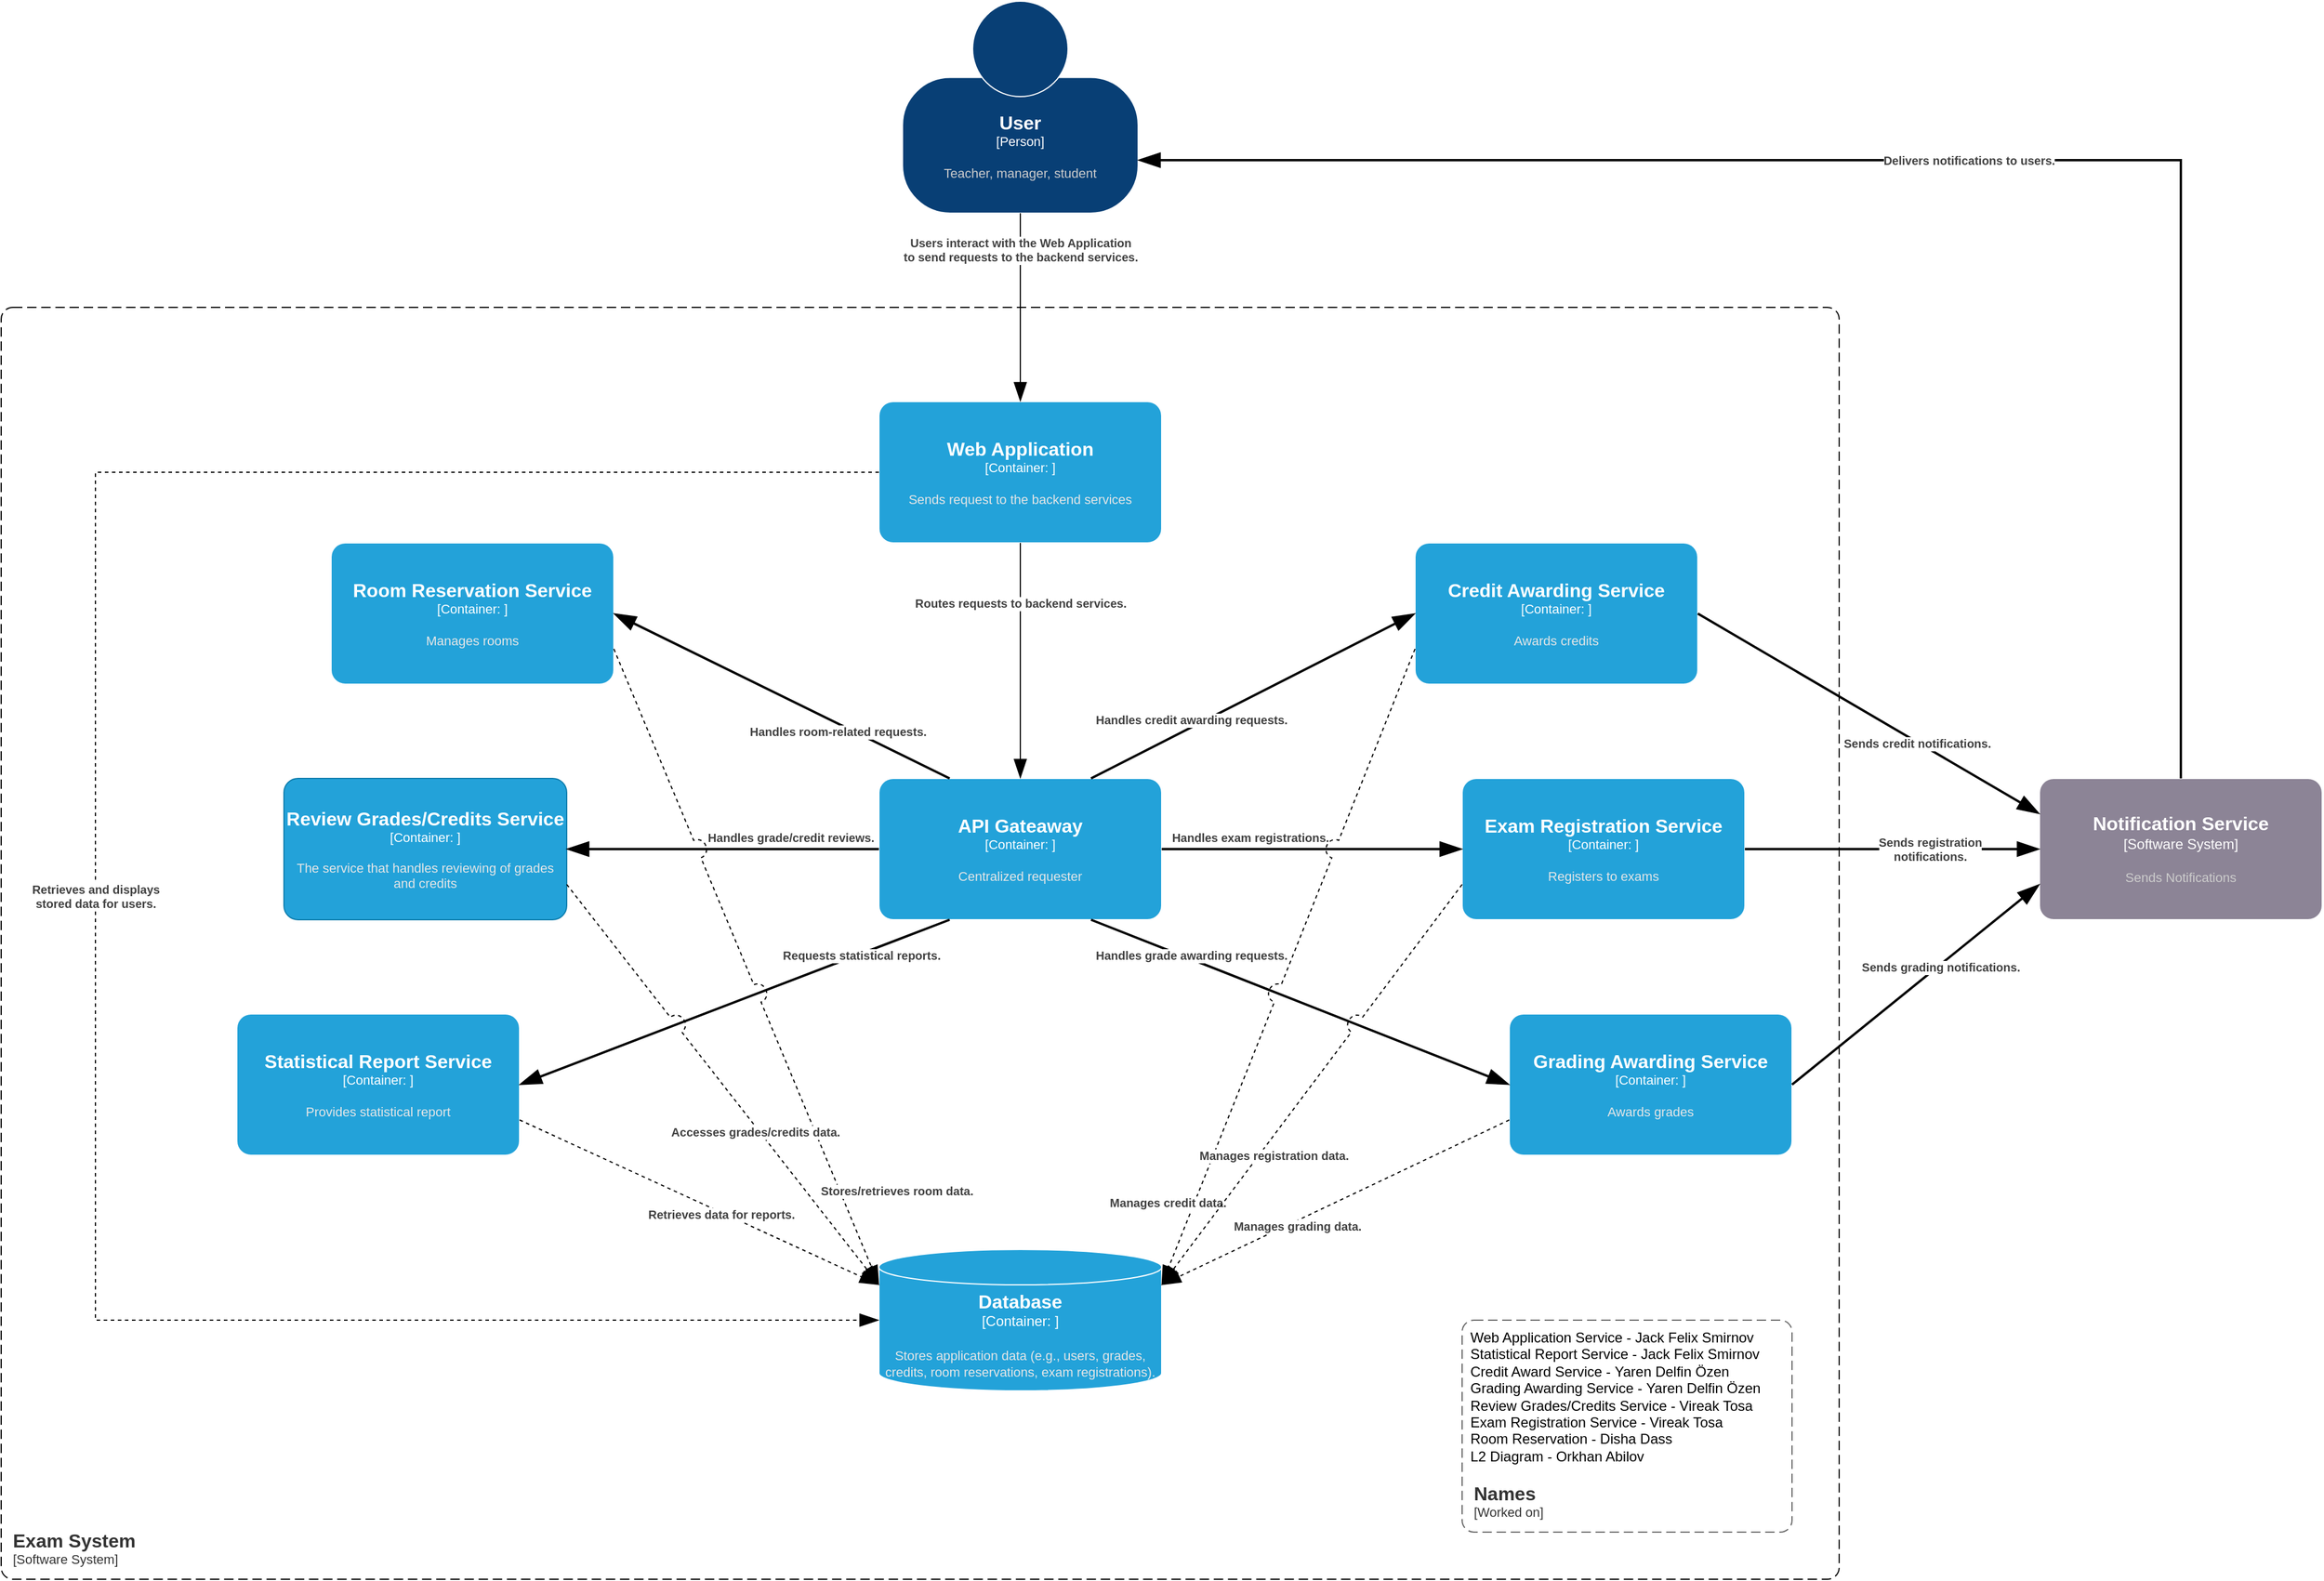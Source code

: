 <mxfile version="25.0.3" pages="2">
  <diagram name="Страница — 1" id="hKcL14qkxxLgKVa45grH">
    <mxGraphModel dx="2090" dy="1403" grid="0" gridSize="10" guides="1" tooltips="1" connect="1" arrows="1" fold="1" page="0" pageScale="1" pageWidth="827" pageHeight="1169" background="#FFFFFF" math="0" shadow="0">
      <root>
        <mxCell id="0" />
        <mxCell id="1" parent="0" />
        <object placeholders="1" c4Name="API Gateaway" c4Type="Container" c4Technology="" c4Description="Centralized requester" label="&lt;font style=&quot;font-size: 16px&quot;&gt;&lt;b&gt;%c4Name%&lt;/b&gt;&lt;/font&gt;&lt;div&gt;[%c4Type%: %c4Technology%]&lt;/div&gt;&lt;br&gt;&lt;div&gt;&lt;font style=&quot;font-size: 11px&quot;&gt;&lt;font color=&quot;#E6E6E6&quot;&gt;%c4Description%&lt;/font&gt;&lt;/div&gt;" id="LIgvJReRiCnFh9s4z8mB-7">
          <mxCell style="rounded=1;whiteSpace=wrap;html=1;fontSize=11;labelBackgroundColor=none;fillColor=#23A2D9;fontColor=#ffffff;align=center;arcSize=10;strokeColor=#FFFFFF;metaEdit=1;resizable=0;points=[[0.25,0,0],[0.5,0,0],[0.75,0,0],[1,0.25,0],[1,0.5,0],[1,0.75,0],[0.75,1,0],[0.5,1,0],[0.25,1,0],[0,0.75,0],[0,0.5,0],[0,0.25,0]];" parent="1" vertex="1">
            <mxGeometry x="105" y="120" width="240" height="120" as="geometry" />
          </mxCell>
        </object>
        <object placeholders="1" c4Name="Exam Registration Service" c4Type="Container" c4Technology="" c4Description="Registers to exams" label="&lt;font style=&quot;font-size: 16px&quot;&gt;&lt;b&gt;%c4Name%&lt;/b&gt;&lt;/font&gt;&lt;div&gt;[%c4Type%: %c4Technology%]&lt;/div&gt;&lt;br&gt;&lt;div&gt;&lt;font style=&quot;font-size: 11px&quot;&gt;&lt;font color=&quot;#E6E6E6&quot;&gt;%c4Description%&lt;/font&gt;&lt;/div&gt;" id="LIgvJReRiCnFh9s4z8mB-8">
          <mxCell style="rounded=1;whiteSpace=wrap;html=1;fontSize=11;labelBackgroundColor=none;fillColor=#23A2D9;fontColor=#ffffff;align=center;arcSize=10;strokeColor=#FFFFFF;metaEdit=1;resizable=0;points=[[0.25,0,0],[0.5,0,0],[0.75,0,0],[1,0.25,0],[1,0.5,0],[1,0.75,0],[0.75,1,0],[0.5,1,0],[0.25,1,0],[0,0.75,0],[0,0.5,0],[0,0.25,0]];" parent="1" vertex="1">
            <mxGeometry x="600" y="120" width="240" height="120" as="geometry" />
          </mxCell>
        </object>
        <object placeholders="1" c4Name="Statistical Report Service" c4Type="Container" c4Technology="" c4Description="Provides statistical report" label="&lt;font style=&quot;font-size: 16px&quot;&gt;&lt;b&gt;%c4Name%&lt;/b&gt;&lt;/font&gt;&lt;div&gt;[%c4Type%: %c4Technology%]&lt;/div&gt;&lt;br&gt;&lt;div&gt;&lt;font style=&quot;font-size: 11px&quot;&gt;&lt;font color=&quot;#E6E6E6&quot;&gt;%c4Description%&lt;/font&gt;&lt;/div&gt;" id="LIgvJReRiCnFh9s4z8mB-9">
          <mxCell style="rounded=1;whiteSpace=wrap;html=1;fontSize=11;labelBackgroundColor=none;fillColor=#23A2D9;fontColor=#ffffff;align=center;arcSize=10;strokeColor=#FFFFFF;metaEdit=1;resizable=0;points=[[0.25,0,0],[0.5,0,0],[0.75,0,0],[1,0.25,0],[1,0.5,0],[1,0.75,0],[0.75,1,0],[0.5,1,0],[0.25,1,0],[0,0.75,0],[0,0.5,0],[0,0.25,0]];" parent="1" vertex="1">
            <mxGeometry x="-440" y="320" width="240" height="120" as="geometry" />
          </mxCell>
        </object>
        <object placeholders="1" c4Name="Grading Awarding Service" c4Type="Container" c4Technology="" c4Description="Awards grades" label="&lt;font style=&quot;font-size: 16px&quot;&gt;&lt;b&gt;%c4Name%&lt;/b&gt;&lt;/font&gt;&lt;div&gt;[%c4Type%: %c4Technology%]&lt;/div&gt;&lt;br&gt;&lt;div&gt;&lt;font style=&quot;font-size: 11px&quot;&gt;&lt;font color=&quot;#E6E6E6&quot;&gt;%c4Description%&lt;/font&gt;&lt;/div&gt;" id="LIgvJReRiCnFh9s4z8mB-10">
          <mxCell style="rounded=1;whiteSpace=wrap;html=1;fontSize=11;labelBackgroundColor=none;fillColor=#23A2D9;fontColor=#ffffff;align=center;arcSize=10;strokeColor=#FFFFFF;metaEdit=1;resizable=0;points=[[0.25,0,0],[0.5,0,0],[0.75,0,0],[1,0.25,0],[1,0.5,0],[1,0.75,0],[0.75,1,0],[0.5,1,0],[0.25,1,0],[0,0.75,0],[0,0.5,0],[0,0.25,0]];" parent="1" vertex="1">
            <mxGeometry x="640" y="320" width="240" height="120" as="geometry" />
          </mxCell>
        </object>
        <object placeholders="1" c4Name="Credit Awarding Service" c4Type="Container" c4Technology="" c4Description="Awards credits" label="&lt;font style=&quot;font-size: 16px&quot;&gt;&lt;b&gt;%c4Name%&lt;/b&gt;&lt;/font&gt;&lt;div&gt;[%c4Type%: %c4Technology%]&lt;/div&gt;&lt;br&gt;&lt;div&gt;&lt;font style=&quot;font-size: 11px&quot;&gt;&lt;font color=&quot;#E6E6E6&quot;&gt;%c4Description%&lt;/font&gt;&lt;/div&gt;" id="LIgvJReRiCnFh9s4z8mB-11">
          <mxCell style="rounded=1;whiteSpace=wrap;html=1;fontSize=11;labelBackgroundColor=none;fillColor=#23A2D9;fontColor=#ffffff;align=center;arcSize=10;strokeColor=#FFFFFF;metaEdit=1;resizable=0;points=[[0.25,0,0],[0.5,0,0],[0.75,0,0],[1,0.25,0],[1,0.5,0],[1,0.75,0],[0.75,1,0],[0.5,1,0],[0.25,1,0],[0,0.75,0],[0,0.5,0],[0,0.25,0]];" parent="1" vertex="1">
            <mxGeometry x="560" y="-80" width="240" height="120" as="geometry" />
          </mxCell>
        </object>
        <object placeholders="1" c4Name="Web Application" c4Type="Container" c4Technology="" c4Description="Sends request to the backend services" label="&lt;font style=&quot;font-size: 16px&quot;&gt;&lt;b&gt;%c4Name%&lt;/b&gt;&lt;/font&gt;&lt;div&gt;[%c4Type%: %c4Technology%]&lt;/div&gt;&lt;br&gt;&lt;div&gt;&lt;font style=&quot;font-size: 11px&quot;&gt;&lt;font color=&quot;#E6E6E6&quot;&gt;%c4Description%&lt;/font&gt;&lt;/div&gt;" id="LIgvJReRiCnFh9s4z8mB-12">
          <mxCell style="rounded=1;whiteSpace=wrap;html=1;fontSize=11;labelBackgroundColor=none;fillColor=#23A2D9;fontColor=#ffffff;align=center;arcSize=10;strokeColor=#FFFFFF;metaEdit=1;resizable=0;points=[[0.25,0,0],[0.5,0,0],[0.75,0,0],[1,0.25,0],[1,0.5,0],[1,0.75,0],[0.75,1,0],[0.5,1,0],[0.25,1,0],[0,0.75,0],[0,0.5,0],[0,0.25,0]];" parent="1" vertex="1">
            <mxGeometry x="105" y="-200" width="240" height="120" as="geometry" />
          </mxCell>
        </object>
        <object placeholders="1" c4Name="Room Reservation Service" c4Type="Container" c4Technology="" c4Description="Manages rooms" label="&lt;font style=&quot;font-size: 16px&quot;&gt;&lt;b&gt;%c4Name%&lt;/b&gt;&lt;/font&gt;&lt;div&gt;[%c4Type%: %c4Technology%]&lt;/div&gt;&lt;br&gt;&lt;div&gt;&lt;font style=&quot;font-size: 11px&quot;&gt;&lt;font color=&quot;#E6E6E6&quot;&gt;%c4Description%&lt;/font&gt;&lt;/div&gt;" id="LIgvJReRiCnFh9s4z8mB-13">
          <mxCell style="rounded=1;whiteSpace=wrap;html=1;fontSize=11;labelBackgroundColor=none;fillColor=#23A2D9;fontColor=#ffffff;align=center;arcSize=10;strokeColor=#FFFFFF;metaEdit=1;resizable=0;points=[[0.25,0,0],[0.5,0,0],[0.75,0,0],[1,0.25,0],[1,0.5,0],[1,0.75,0],[0.75,1,0],[0.5,1,0],[0.25,1,0],[0,0.75,0],[0,0.5,0],[0,0.25,0]];" parent="1" vertex="1">
            <mxGeometry x="-360" y="-80" width="240" height="120" as="geometry" />
          </mxCell>
        </object>
        <object placeholders="1" c4Name="User" c4Type="Person" c4Description="Teacher, manager, student" label="&lt;font style=&quot;font-size: 16px&quot;&gt;&lt;b&gt;%c4Name%&lt;/b&gt;&lt;/font&gt;&lt;div&gt;[%c4Type%]&lt;/div&gt;&lt;br&gt;&lt;div&gt;&lt;font style=&quot;font-size: 11px&quot;&gt;&lt;font color=&quot;#cccccc&quot;&gt;%c4Description%&lt;/font&gt;&lt;/div&gt;" id="LIgvJReRiCnFh9s4z8mB-14">
          <mxCell style="html=1;fontSize=11;dashed=0;whiteSpace=wrap;fillColor=#083F75;strokeColor=#FFFFFF;fontColor=#ffffff;shape=mxgraph.c4.person2;align=center;metaEdit=1;points=[[0.5,0,0],[1,0.5,0],[1,0.75,0],[0.75,1,0],[0.5,1,0],[0.25,1,0],[0,0.75,0],[0,0.5,0]];resizable=0;" parent="1" vertex="1">
            <mxGeometry x="125" y="-540" width="200" height="180" as="geometry" />
          </mxCell>
        </object>
        <object placeholders="1" c4Name="Notification Service" c4Type="Software System" c4Description="Sends Notifications" label="&lt;font style=&quot;font-size: 16px&quot;&gt;&lt;b&gt;%c4Name%&lt;/b&gt;&lt;/font&gt;&lt;div&gt;[%c4Type%]&lt;/div&gt;&lt;br&gt;&lt;div&gt;&lt;font style=&quot;font-size: 11px&quot;&gt;&lt;font color=&quot;#cccccc&quot;&gt;%c4Description%&lt;/font&gt;&lt;/div&gt;" id="LIgvJReRiCnFh9s4z8mB-15">
          <mxCell style="rounded=1;whiteSpace=wrap;html=1;labelBackgroundColor=none;fillColor=#8C8496;fontColor=#ffffff;align=center;arcSize=10;strokeColor=#FFFFFF;metaEdit=1;resizable=0;points=[[0.25,0,0],[0.5,0,0],[0.75,0,0],[1,0.25,0],[1,0.5,0],[1,0.75,0],[0.75,1,0],[0.5,1,0],[0.25,1,0],[0,0.75,0],[0,0.5,0],[0,0.25,0]];" parent="1" vertex="1">
            <mxGeometry x="1090" y="120" width="240" height="120" as="geometry" />
          </mxCell>
        </object>
        <object placeholders="1" c4Name="Database" c4Type="Container" c4Technology="" c4Description="Stores application data (e.g., users, grades, credits, room reservations, exam registrations)." label="&lt;font style=&quot;font-size: 16px&quot;&gt;&lt;b&gt;%c4Name%&lt;/b&gt;&lt;/font&gt;&lt;div&gt;[%c4Type%:&amp;nbsp;%c4Technology%]&lt;/div&gt;&lt;br&gt;&lt;div&gt;&lt;font style=&quot;font-size: 11px&quot;&gt;&lt;font color=&quot;#E6E6E6&quot;&gt;%c4Description%&lt;/font&gt;&lt;/div&gt;" id="LIgvJReRiCnFh9s4z8mB-16">
          <mxCell style="shape=cylinder3;size=15;whiteSpace=wrap;html=1;boundedLbl=1;rounded=0;labelBackgroundColor=none;fillColor=#23A2D9;fontSize=12;fontColor=#ffffff;align=center;strokeColor=#FFFFFF;metaEdit=1;points=[[0.5,0,0],[1,0.25,0],[1,0.5,0],[1,0.75,0],[0.5,1,0],[0,0.75,0],[0,0.5,0],[0,0.25,0]];resizable=0;" parent="1" vertex="1">
            <mxGeometry x="105" y="520" width="240" height="120" as="geometry" />
          </mxCell>
        </object>
        <object placeholders="1" c4Name="Exam System" c4Type="SystemScopeBoundary" c4Application="Software System" label="&lt;font style=&quot;font-size: 16px&quot;&gt;&lt;b&gt;&lt;div style=&quot;text-align: left&quot;&gt;%c4Name%&lt;/div&gt;&lt;/b&gt;&lt;/font&gt;&lt;div style=&quot;text-align: left&quot;&gt;[%c4Application%]&lt;/div&gt;" id="_QPoQRUvsTqO53EPnRfx-2">
          <mxCell style="rounded=1;fontSize=11;whiteSpace=wrap;html=1;dashed=1;arcSize=20;fillColor=none;strokeColor=#000000;fontColor=#333333;labelBackgroundColor=none;align=left;verticalAlign=bottom;labelBorderColor=none;spacingTop=0;spacing=10;dashPattern=8 4;metaEdit=1;rotatable=0;perimeter=rectanglePerimeter;noLabel=0;labelPadding=0;allowArrows=0;connectable=0;expand=0;recursiveResize=0;editable=1;pointerEvents=0;absoluteArcSize=1;points=[[0.25,0,0],[0.5,0,0],[0.75,0,0],[1,0.25,0],[1,0.5,0],[1,0.75,0],[0.75,1,0],[0.5,1,0],[0.25,1,0],[0,0.75,0],[0,0.5,0],[0,0.25,0]];" parent="1" vertex="1">
            <mxGeometry x="-640" y="-280" width="1560" height="1080" as="geometry" />
          </mxCell>
        </object>
        <object placeholders="1" c4Name="Review Grades/Credits Service" c4Type="Container" c4Technology="" c4Description="The service that handles reviewing of grades and credits" label="&lt;font style=&quot;font-size: 16px&quot;&gt;&lt;b&gt;%c4Name%&lt;/b&gt;&lt;/font&gt;&lt;div&gt;[%c4Type%: %c4Technology%]&lt;/div&gt;&lt;br&gt;&lt;div&gt;&lt;font style=&quot;font-size: 11px&quot;&gt;&lt;font color=&quot;#E6E6E6&quot;&gt;%c4Description%&lt;/font&gt;&lt;/div&gt;" id="AHlQOGhR59dy9LR30ShN-2">
          <mxCell style="rounded=1;whiteSpace=wrap;html=1;fontSize=11;labelBackgroundColor=none;fillColor=#23A2D9;fontColor=#ffffff;align=center;arcSize=10;strokeColor=#0E7DAD;metaEdit=1;resizable=0;points=[[0.25,0,0],[0.5,0,0],[0.75,0,0],[1,0.25,0],[1,0.5,0],[1,0.75,0],[0.75,1,0],[0.5,1,0],[0.25,1,0],[0,0.75,0],[0,0.5,0],[0,0.25,0]];" parent="1" vertex="1">
            <mxGeometry x="-400" y="120" width="240" height="120" as="geometry" />
          </mxCell>
        </object>
        <object placeholders="1" c4Type="Relationship" c4Description="Handles credit awarding requests." label="&lt;div style=&quot;text-align: left&quot;&gt;&lt;div style=&quot;text-align: center&quot;&gt;&lt;b&gt;%c4Description%&lt;/b&gt;&lt;/div&gt;" id="zrTxzDBprSCCWXboCver-2">
          <mxCell style="endArrow=blockThin;html=1;fontSize=10;fontColor=#404040;strokeWidth=2;endFill=1;strokeColor=default;elbow=vertical;metaEdit=1;endSize=14;startSize=14;jumpStyle=arc;jumpSize=16;rounded=0;entryX=0;entryY=0.5;entryDx=0;entryDy=0;entryPerimeter=0;exitX=0.75;exitY=0;exitDx=0;exitDy=0;exitPerimeter=0;" parent="1" source="LIgvJReRiCnFh9s4z8mB-7" target="LIgvJReRiCnFh9s4z8mB-11" edge="1">
            <mxGeometry x="-0.362" y="6" width="240" relative="1" as="geometry">
              <mxPoint x="345" y="128" as="sourcePoint" />
              <mxPoint x="500" y="60" as="targetPoint" />
              <mxPoint as="offset" />
            </mxGeometry>
          </mxCell>
        </object>
        <object placeholders="1" c4Type="Relationship" c4Description="Handles exam registrations." label="&lt;div style=&quot;text-align: left&quot;&gt;&lt;div style=&quot;text-align: center&quot;&gt;&lt;b&gt;%c4Description%&lt;/b&gt;&lt;/div&gt;" id="zrTxzDBprSCCWXboCver-3">
          <mxCell style="endArrow=blockThin;html=1;fontSize=10;fontColor=#404040;strokeWidth=2;endFill=1;strokeColor=default;elbow=vertical;metaEdit=1;endSize=14;startSize=14;jumpStyle=arc;jumpSize=16;rounded=0;entryX=0;entryY=0.5;entryDx=0;entryDy=0;entryPerimeter=0;exitX=1;exitY=0.5;exitDx=0;exitDy=0;exitPerimeter=0;" parent="1" source="LIgvJReRiCnFh9s4z8mB-7" target="LIgvJReRiCnFh9s4z8mB-8" edge="1">
            <mxGeometry x="-0.412" y="10" width="240" relative="1" as="geometry">
              <mxPoint x="345" y="188" as="sourcePoint" />
              <mxPoint x="520" y="-40" as="targetPoint" />
              <mxPoint as="offset" />
            </mxGeometry>
          </mxCell>
        </object>
        <object placeholders="1" c4Type="Relationship" c4Description="Handles grade awarding requests." label="&lt;div style=&quot;text-align: left&quot;&gt;&lt;div style=&quot;text-align: center&quot;&gt;&lt;b&gt;%c4Description%&lt;/b&gt;&lt;/div&gt;" id="zrTxzDBprSCCWXboCver-4">
          <mxCell style="endArrow=blockThin;html=1;fontSize=10;fontColor=#404040;strokeWidth=2;endFill=1;strokeColor=default;elbow=vertical;metaEdit=1;endSize=14;startSize=14;jumpStyle=arc;jumpSize=16;rounded=0;entryX=0;entryY=0.5;entryDx=0;entryDy=0;entryPerimeter=0;exitX=0.75;exitY=1;exitDx=0;exitDy=0;exitPerimeter=0;" parent="1" source="LIgvJReRiCnFh9s4z8mB-7" target="LIgvJReRiCnFh9s4z8mB-10" edge="1">
            <mxGeometry x="-0.528" y="3" width="240" relative="1" as="geometry">
              <mxPoint x="320" y="368" as="sourcePoint" />
              <mxPoint x="495" y="140" as="targetPoint" />
              <mxPoint as="offset" />
            </mxGeometry>
          </mxCell>
        </object>
        <object placeholders="1" c4Type="Relationship" c4Description="Handles room-related requests." label="&lt;div style=&quot;text-align: left&quot;&gt;&lt;div style=&quot;text-align: center&quot;&gt;&lt;b&gt;%c4Description%&lt;/b&gt;&lt;/div&gt;" id="zrTxzDBprSCCWXboCver-5">
          <mxCell style="endArrow=blockThin;html=1;fontSize=10;fontColor=#404040;strokeWidth=2;endFill=1;strokeColor=default;elbow=vertical;metaEdit=1;endSize=14;startSize=14;jumpStyle=arc;jumpSize=16;rounded=0;entryX=1;entryY=0.5;entryDx=0;entryDy=0;entryPerimeter=0;exitX=0.25;exitY=0;exitDx=0;exitDy=0;exitPerimeter=0;" parent="1" source="LIgvJReRiCnFh9s4z8mB-7" target="LIgvJReRiCnFh9s4z8mB-13" edge="1">
            <mxGeometry x="-0.352" y="6" width="240" relative="1" as="geometry">
              <mxPoint x="-70" y="219" as="sourcePoint" />
              <mxPoint x="105" y="-9" as="targetPoint" />
              <mxPoint as="offset" />
            </mxGeometry>
          </mxCell>
        </object>
        <object placeholders="1" c4Type="Relationship" c4Description="Handles grade/credit reviews." label="&lt;div style=&quot;text-align: left&quot;&gt;&lt;div style=&quot;text-align: center&quot;&gt;&lt;b&gt;%c4Description%&lt;/b&gt;&lt;/div&gt;" id="zrTxzDBprSCCWXboCver-7">
          <mxCell style="endArrow=blockThin;html=1;fontSize=10;fontColor=#404040;strokeWidth=2;endFill=1;strokeColor=default;elbow=vertical;metaEdit=1;endSize=14;startSize=14;jumpStyle=arc;jumpSize=16;rounded=0;entryX=1;entryY=0.5;entryDx=0;entryDy=0;entryPerimeter=0;exitX=0;exitY=0.5;exitDx=0;exitDy=0;exitPerimeter=0;" parent="1" source="LIgvJReRiCnFh9s4z8mB-7" target="AHlQOGhR59dy9LR30ShN-2" edge="1">
            <mxGeometry x="-0.434" y="-10" width="240" relative="1" as="geometry">
              <mxPoint x="125" y="340" as="sourcePoint" />
              <mxPoint x="-170" y="120" as="targetPoint" />
              <mxPoint as="offset" />
            </mxGeometry>
          </mxCell>
        </object>
        <object placeholders="1" c4Type="Relationship" c4Description="Requests statistical reports." label="&lt;div style=&quot;text-align: left&quot;&gt;&lt;div style=&quot;text-align: center&quot;&gt;&lt;b&gt;%c4Description%&lt;/b&gt;&lt;/div&gt;" id="zrTxzDBprSCCWXboCver-8">
          <mxCell style="endArrow=blockThin;html=1;fontSize=10;fontColor=#404040;strokeWidth=2;endFill=1;strokeColor=default;elbow=vertical;metaEdit=1;endSize=14;startSize=14;jumpStyle=arc;jumpSize=16;rounded=0;entryX=1;entryY=0.5;entryDx=0;entryDy=0;entryPerimeter=0;exitX=0.25;exitY=1;exitDx=0;exitDy=0;exitPerimeter=0;" parent="1" source="LIgvJReRiCnFh9s4z8mB-7" target="LIgvJReRiCnFh9s4z8mB-9" edge="1">
            <mxGeometry x="-0.587" y="1" width="240" relative="1" as="geometry">
              <mxPoint x="125" y="380" as="sourcePoint" />
              <mxPoint x="-170" y="160" as="targetPoint" />
              <mxPoint as="offset" />
            </mxGeometry>
          </mxCell>
        </object>
        <object placeholders="1" c4Type="Relationship" c4Description="Users interact with the Web Application &#xa;to send requests to the backend services." label="&lt;div style=&quot;text-align: left&quot;&gt;&lt;div style=&quot;text-align: center&quot;&gt;&lt;b&gt;%c4Description%&lt;/b&gt;&lt;/div&gt;" id="zrTxzDBprSCCWXboCver-11">
          <mxCell style="endArrow=blockThin;html=1;fontSize=10;fontColor=#404040;strokeWidth=1;endFill=1;strokeColor=default;elbow=vertical;metaEdit=1;endSize=14;startSize=14;jumpStyle=arc;jumpSize=16;rounded=0;entryX=0.5;entryY=0;entryDx=0;entryDy=0;entryPerimeter=0;exitX=0.5;exitY=1;exitDx=0;exitDy=0;exitPerimeter=0;" parent="1" source="LIgvJReRiCnFh9s4z8mB-14" target="LIgvJReRiCnFh9s4z8mB-12" edge="1">
            <mxGeometry x="-0.618" width="240" relative="1" as="geometry">
              <mxPoint x="280" y="-450" as="sourcePoint" />
              <mxPoint x="515" y="-310" as="targetPoint" />
              <mxPoint as="offset" />
            </mxGeometry>
          </mxCell>
        </object>
        <object placeholders="1" c4Type="Relationship" c4Description="Routes requests to backend services." label="&lt;div style=&quot;text-align: left&quot;&gt;&lt;div style=&quot;text-align: center&quot;&gt;&lt;b&gt;%c4Description%&lt;/b&gt;&lt;/div&gt;" id="zrTxzDBprSCCWXboCver-12">
          <mxCell style="endArrow=blockThin;html=1;fontSize=10;fontColor=#404040;strokeWidth=1;endFill=1;strokeColor=default;elbow=vertical;metaEdit=1;endSize=14;startSize=14;jumpStyle=arc;jumpSize=16;rounded=0;entryX=0.5;entryY=0;entryDx=0;entryDy=0;entryPerimeter=0;exitX=0.5;exitY=1;exitDx=0;exitDy=0;exitPerimeter=0;" parent="1" source="LIgvJReRiCnFh9s4z8mB-12" target="LIgvJReRiCnFh9s4z8mB-7" edge="1">
            <mxGeometry x="-0.495" width="240" relative="1" as="geometry">
              <mxPoint x="224.33" y="-120" as="sourcePoint" />
              <mxPoint x="224.33" y="140" as="targetPoint" />
              <mxPoint as="offset" />
            </mxGeometry>
          </mxCell>
        </object>
        <object placeholders="1" c4Type="Relationship" c4Description="Sends credit notifications." label="&lt;div style=&quot;text-align: left&quot;&gt;&lt;div style=&quot;text-align: center&quot;&gt;&lt;b&gt;%c4Description%&lt;/b&gt;&lt;/div&gt;" id="zrTxzDBprSCCWXboCver-16">
          <mxCell style="endArrow=blockThin;html=1;fontSize=10;fontColor=#404040;strokeWidth=2;endFill=1;strokeColor=#000000;elbow=vertical;metaEdit=1;endSize=14;startSize=14;jumpStyle=arc;jumpSize=16;rounded=0;exitX=1;exitY=0.5;exitDx=0;exitDy=0;exitPerimeter=0;entryX=0;entryY=0.25;entryDx=0;entryDy=0;entryPerimeter=0;" parent="1" source="LIgvJReRiCnFh9s4z8mB-11" target="LIgvJReRiCnFh9s4z8mB-15" edge="1">
            <mxGeometry x="0.288" y="-1" width="240" relative="1" as="geometry">
              <mxPoint x="790" as="sourcePoint" />
              <mxPoint x="1030" as="targetPoint" />
              <mxPoint as="offset" />
            </mxGeometry>
          </mxCell>
        </object>
        <object placeholders="1" c4Type="Relationship" c4Description="Sends registration &#xa;notifications." label="&lt;div style=&quot;text-align: left&quot;&gt;&lt;div style=&quot;text-align: center&quot;&gt;&lt;b&gt;%c4Description%&lt;/b&gt;&lt;/div&gt;" id="zrTxzDBprSCCWXboCver-17">
          <mxCell style="endArrow=blockThin;html=1;fontSize=10;fontColor=#404040;strokeWidth=2;endFill=1;strokeColor=#000000;elbow=vertical;metaEdit=1;endSize=14;startSize=14;jumpStyle=arc;jumpSize=16;rounded=0;entryX=0;entryY=0.5;entryDx=0;entryDy=0;entryPerimeter=0;exitX=1;exitY=0.5;exitDx=0;exitDy=0;exitPerimeter=0;" parent="1" source="LIgvJReRiCnFh9s4z8mB-8" target="LIgvJReRiCnFh9s4z8mB-15" edge="1">
            <mxGeometry x="0.25" width="240" relative="1" as="geometry">
              <mxPoint x="840" y="179.17" as="sourcePoint" />
              <mxPoint x="1080" y="179.17" as="targetPoint" />
              <mxPoint as="offset" />
            </mxGeometry>
          </mxCell>
        </object>
        <object placeholders="1" c4Type="Relationship" c4Description="Sends grading notifications." label="&lt;div style=&quot;text-align: left&quot;&gt;&lt;div style=&quot;text-align: center&quot;&gt;&lt;b&gt;%c4Description%&lt;/b&gt;&lt;/div&gt;" id="zrTxzDBprSCCWXboCver-18">
          <mxCell style="endArrow=blockThin;html=1;fontSize=10;fontColor=#404040;strokeWidth=2;endFill=1;strokeColor=#000000;elbow=vertical;metaEdit=1;endSize=14;startSize=14;jumpStyle=arc;jumpSize=16;rounded=0;exitX=1;exitY=0.5;exitDx=0;exitDy=0;exitPerimeter=0;entryX=0;entryY=0.75;entryDx=0;entryDy=0;entryPerimeter=0;" parent="1" source="LIgvJReRiCnFh9s4z8mB-10" target="LIgvJReRiCnFh9s4z8mB-15" edge="1">
            <mxGeometry x="0.19" y="-2" width="240" relative="1" as="geometry">
              <mxPoint x="830" y="290" as="sourcePoint" />
              <mxPoint x="1070" y="290" as="targetPoint" />
              <mxPoint as="offset" />
            </mxGeometry>
          </mxCell>
        </object>
        <object placeholders="1" c4Type="Relationship" c4Description="Delivers notifications to users." label="&lt;div style=&quot;text-align: left&quot;&gt;&lt;div style=&quot;text-align: center&quot;&gt;&lt;b&gt;%c4Description%&lt;/b&gt;&lt;/div&gt;" id="zrTxzDBprSCCWXboCver-19">
          <mxCell style="endArrow=blockThin;html=1;fontSize=10;fontColor=#404040;strokeWidth=2;endFill=1;strokeColor=#000000;elbow=vertical;metaEdit=1;endSize=14;startSize=14;jumpStyle=arc;jumpSize=16;rounded=0;edgeStyle=orthogonalEdgeStyle;exitX=0.5;exitY=0;exitDx=0;exitDy=0;exitPerimeter=0;entryX=1;entryY=0.75;entryDx=0;entryDy=0;entryPerimeter=0;" parent="1" source="LIgvJReRiCnFh9s4z8mB-15" target="LIgvJReRiCnFh9s4z8mB-14" edge="1">
            <mxGeometry width="240" relative="1" as="geometry">
              <mxPoint x="980" y="-560" as="sourcePoint" />
              <mxPoint x="1220" y="-560" as="targetPoint" />
              <mxPoint as="offset" />
            </mxGeometry>
          </mxCell>
        </object>
        <object placeholders="1" c4Type="Relationship" c4Description="Stores/retrieves room data." label="&lt;div style=&quot;text-align: left&quot;&gt;&lt;div style=&quot;text-align: center&quot;&gt;&lt;b&gt;%c4Description%&lt;/b&gt;&lt;/div&gt;" id="zrTxzDBprSCCWXboCver-24">
          <mxCell style="endArrow=blockThin;html=1;fontSize=10;fontColor=#404040;strokeWidth=1;endFill=1;strokeColor=default;elbow=vertical;metaEdit=1;endSize=14;startSize=14;jumpStyle=arc;jumpSize=16;rounded=0;entryX=0;entryY=0.25;entryDx=0;entryDy=0;entryPerimeter=0;exitX=1;exitY=0.75;exitDx=0;exitDy=0;exitPerimeter=0;dashed=1;" parent="1" source="LIgvJReRiCnFh9s4z8mB-13" target="LIgvJReRiCnFh9s4z8mB-16" edge="1">
            <mxGeometry x="0.767" y="45" width="240" relative="1" as="geometry">
              <mxPoint x="52.5" y="390" as="sourcePoint" />
              <mxPoint x="307.5" y="390" as="targetPoint" />
              <mxPoint as="offset" />
            </mxGeometry>
          </mxCell>
        </object>
        <object placeholders="1" c4Type="Relationship" c4Description="Accesses grades/credits data." label="&lt;div style=&quot;text-align: left&quot;&gt;&lt;div style=&quot;text-align: center&quot;&gt;&lt;b&gt;%c4Description%&lt;/b&gt;&lt;/div&gt;" id="zrTxzDBprSCCWXboCver-25">
          <mxCell style="endArrow=blockThin;html=1;fontSize=10;fontColor=#404040;strokeWidth=1;endFill=1;strokeColor=default;elbow=vertical;metaEdit=1;endSize=14;startSize=14;jumpStyle=arc;jumpSize=16;rounded=0;entryX=0;entryY=0.25;entryDx=0;entryDy=0;entryPerimeter=0;exitX=1;exitY=0.75;exitDx=0;exitDy=0;exitPerimeter=0;dashed=1;" parent="1" source="AHlQOGhR59dy9LR30ShN-2" target="LIgvJReRiCnFh9s4z8mB-16" edge="1">
            <mxGeometry x="0.225" y="-3" width="240" relative="1" as="geometry">
              <mxPoint x="-90" y="-10" as="sourcePoint" />
              <mxPoint x="175" y="530" as="targetPoint" />
              <mxPoint as="offset" />
            </mxGeometry>
          </mxCell>
        </object>
        <object placeholders="1" c4Type="Relationship" c4Description="Retrieves data for reports." label="&lt;div style=&quot;text-align: left&quot;&gt;&lt;div style=&quot;text-align: center&quot;&gt;&lt;b&gt;%c4Description%&lt;/b&gt;&lt;/div&gt;" id="zrTxzDBprSCCWXboCver-26">
          <mxCell style="endArrow=blockThin;html=1;fontSize=10;fontColor=#404040;strokeWidth=1;endFill=1;strokeColor=default;elbow=vertical;metaEdit=1;endSize=14;startSize=14;jumpStyle=arc;jumpSize=16;rounded=0;entryX=0;entryY=0.25;entryDx=0;entryDy=0;entryPerimeter=0;exitX=1;exitY=0.75;exitDx=0;exitDy=0;exitPerimeter=0;dashed=1;" parent="1" source="LIgvJReRiCnFh9s4z8mB-9" target="LIgvJReRiCnFh9s4z8mB-16" edge="1">
            <mxGeometry x="0.12" y="-2" width="240" relative="1" as="geometry">
              <mxPoint x="-220" y="460" as="sourcePoint" />
              <mxPoint x="115" y="780" as="targetPoint" />
              <mxPoint x="1" as="offset" />
            </mxGeometry>
          </mxCell>
        </object>
        <object placeholders="1" c4Type="Relationship" c4Description="Manages credit data." label="&lt;div style=&quot;text-align: left&quot;&gt;&lt;div style=&quot;text-align: center&quot;&gt;&lt;b&gt;%c4Description%&lt;/b&gt;&lt;/div&gt;" id="zrTxzDBprSCCWXboCver-27">
          <mxCell style="endArrow=blockThin;html=1;fontSize=10;fontColor=#404040;strokeWidth=1;endFill=1;strokeColor=default;elbow=vertical;metaEdit=1;endSize=14;startSize=14;jumpStyle=arc;jumpSize=16;rounded=0;entryX=1;entryY=0.25;entryDx=0;entryDy=0;entryPerimeter=0;exitX=0;exitY=0.75;exitDx=0;exitDy=0;exitPerimeter=0;dashed=1;" parent="1" source="LIgvJReRiCnFh9s4z8mB-11" target="LIgvJReRiCnFh9s4z8mB-16" edge="1">
            <mxGeometry x="0.768" y="-21" width="240" relative="1" as="geometry">
              <mxPoint x="210" y="210" as="sourcePoint" />
              <mxPoint x="475" y="550" as="targetPoint" />
              <mxPoint as="offset" />
            </mxGeometry>
          </mxCell>
        </object>
        <object placeholders="1" c4Type="Relationship" c4Description="Manages registration data." label="&lt;div style=&quot;text-align: left&quot;&gt;&lt;div style=&quot;text-align: center&quot;&gt;&lt;b&gt;%c4Description%&lt;/b&gt;&lt;/div&gt;" id="zrTxzDBprSCCWXboCver-29">
          <mxCell style="endArrow=blockThin;html=1;fontSize=10;fontColor=#404040;strokeWidth=1;endFill=1;strokeColor=default;elbow=vertical;metaEdit=1;endSize=14;startSize=14;jumpStyle=arc;jumpSize=16;rounded=0;entryX=1;entryY=0.25;entryDx=0;entryDy=0;entryPerimeter=0;exitX=0;exitY=0.75;exitDx=0;exitDy=0;exitPerimeter=0;dashed=1;" parent="1" source="LIgvJReRiCnFh9s4z8mB-8" target="LIgvJReRiCnFh9s4z8mB-16" edge="1">
            <mxGeometry x="0.318" y="10" width="240" relative="1" as="geometry">
              <mxPoint x="560" y="260" as="sourcePoint" />
              <mxPoint x="345" y="800" as="targetPoint" />
              <mxPoint as="offset" />
            </mxGeometry>
          </mxCell>
        </object>
        <object placeholders="1" c4Type="Relationship" c4Description="Manages grading data." label="&lt;div style=&quot;text-align: left&quot;&gt;&lt;div style=&quot;text-align: center&quot;&gt;&lt;b&gt;%c4Description%&lt;/b&gt;&lt;/div&gt;" id="zrTxzDBprSCCWXboCver-30">
          <mxCell style="endArrow=blockThin;html=1;fontSize=10;fontColor=#404040;strokeWidth=1;endFill=1;strokeColor=default;elbow=vertical;metaEdit=1;endSize=14;startSize=14;jumpStyle=arc;jumpSize=16;rounded=0;entryX=1;entryY=0.25;entryDx=0;entryDy=0;entryPerimeter=0;exitX=0;exitY=0.75;exitDx=0;exitDy=0;exitPerimeter=0;dashed=1;" parent="1" source="LIgvJReRiCnFh9s4z8mB-10" target="LIgvJReRiCnFh9s4z8mB-16" edge="1">
            <mxGeometry x="0.231" y="4" width="240" relative="1" as="geometry">
              <mxPoint x="600" y="300" as="sourcePoint" />
              <mxPoint x="385" y="840" as="targetPoint" />
              <mxPoint as="offset" />
            </mxGeometry>
          </mxCell>
        </object>
        <object placeholders="1" c4Type="Relationship" c4Description="Retrieves and displays &#xa;stored data for users." label="&lt;div style=&quot;text-align: left&quot;&gt;&lt;div style=&quot;text-align: center&quot;&gt;&lt;b&gt;%c4Description%&lt;/b&gt;&lt;/div&gt;" id="zrTxzDBprSCCWXboCver-33">
          <mxCell style="endArrow=blockThin;html=1;fontSize=10;fontColor=#404040;strokeWidth=1;endFill=1;strokeColor=#000000;elbow=vertical;metaEdit=1;endSize=14;startSize=14;jumpStyle=arc;jumpSize=16;rounded=0;edgeStyle=orthogonalEdgeStyle;exitX=0;exitY=0.5;exitDx=0;exitDy=0;exitPerimeter=0;entryX=0;entryY=0.5;entryDx=0;entryDy=0;entryPerimeter=0;dashed=1;" parent="1" source="LIgvJReRiCnFh9s4z8mB-12" target="LIgvJReRiCnFh9s4z8mB-16" edge="1">
            <mxGeometry width="240" relative="1" as="geometry">
              <mxPoint x="-230" y="250" as="sourcePoint" />
              <mxPoint x="10" y="250" as="targetPoint" />
              <Array as="points">
                <mxPoint x="-560" y="-140" />
                <mxPoint x="-560" y="580" />
              </Array>
            </mxGeometry>
          </mxCell>
        </object>
        <object placeholders="1" c4Name="Names" c4Type="SystemScopeBoundary" c4Application="Worked on" label="&lt;font style=&quot;font-size: 16px&quot;&gt;&lt;b&gt;&lt;div style=&quot;text-align: left&quot;&gt;%c4Name%&lt;/div&gt;&lt;/b&gt;&lt;/font&gt;&lt;div style=&quot;text-align: left&quot;&gt;[%c4Application%]&lt;/div&gt;" id="BYGrhwR7YnrgBl0p49H_-4">
          <mxCell style="rounded=1;fontSize=11;whiteSpace=wrap;html=1;dashed=1;arcSize=20;fillColor=none;strokeColor=#666666;fontColor=#333333;labelBackgroundColor=none;align=left;verticalAlign=bottom;labelBorderColor=none;spacingTop=0;spacing=10;dashPattern=8 4;metaEdit=1;rotatable=0;perimeter=rectanglePerimeter;noLabel=0;labelPadding=0;allowArrows=0;connectable=0;expand=0;recursiveResize=0;editable=1;pointerEvents=0;absoluteArcSize=1;points=[[0.25,0,0],[0.5,0,0],[0.75,0,0],[1,0.25,0],[1,0.5,0],[1,0.75,0],[0.75,1,0],[0.5,1,0],[0.25,1,0],[0,0.75,0],[0,0.5,0],[0,0.25,0]];" parent="1" vertex="1">
            <mxGeometry x="600" y="580" width="280" height="180" as="geometry" />
          </mxCell>
        </object>
        <mxCell id="BYGrhwR7YnrgBl0p49H_-5" value="Web Application Service -&amp;nbsp;&lt;span style=&quot;text-align: center;&quot;&gt;Jack Felix Smirnov&lt;/span&gt;&lt;div&gt;&lt;div style=&quot;text-align: center;&quot;&gt;&lt;div style=&quot;text-align: left;&quot;&gt;&lt;span style=&quot;background-color: initial;&quot;&gt;Statistical Report Service -&amp;nbsp;&lt;/span&gt;&lt;span style=&quot;text-align: center; background-color: initial;&quot;&gt;Jack Felix Smirnov&lt;/span&gt;&lt;/div&gt;&lt;/div&gt;&lt;div&gt;Credit Award Service -&amp;nbsp;&lt;span style=&quot;text-align: center; background-color: initial;&quot;&gt;Yaren Delfin Özen&lt;/span&gt;&lt;/div&gt;&lt;div&gt;&lt;span style=&quot;background-color: initial;&quot;&gt;Grading Awarding Service -&amp;nbsp;&lt;/span&gt;&lt;span style=&quot;background-color: initial; text-align: center;&quot;&gt;Yaren Delfin Özen&lt;/span&gt;&lt;/div&gt;&lt;div&gt;Review Grades/&lt;span style=&quot;background-color: initial;&quot;&gt;Credits&lt;/span&gt;&lt;span style=&quot;background-color: initial;&quot;&gt;&amp;nbsp;Service -&amp;nbsp;&lt;/span&gt;&lt;span style=&quot;text-align: center; background-color: initial;&quot;&gt;Vireak Tosa&lt;/span&gt;&lt;/div&gt;&lt;div&gt;&lt;div&gt;Exam Registration Service -&amp;nbsp;&lt;span style=&quot;text-align: center; background-color: initial;&quot;&gt;Vireak Tosa&lt;/span&gt;&lt;/div&gt;&lt;/div&gt;&lt;div&gt;&lt;span style=&quot;background-color: initial;&quot;&gt;Room Reservation -&amp;nbsp;&lt;/span&gt;&lt;span style=&quot;background-color: initial; text-align: center;&quot;&gt;Disha Dass&lt;/span&gt;&lt;/div&gt;&lt;div&gt;&lt;span style=&quot;background-color: initial;&quot;&gt;L2 Diagram -&amp;nbsp;&lt;/span&gt;&lt;span style=&quot;text-align: center; background-color: initial;&quot;&gt;Orkhan Abilov&lt;/span&gt;&lt;/div&gt;&lt;/div&gt;" style="text;html=1;align=left;verticalAlign=middle;resizable=0;points=[];autosize=1;strokeColor=none;fillColor=none;" parent="1" vertex="1">
          <mxGeometry x="605" y="580" width="270" height="130" as="geometry" />
        </mxCell>
      </root>
    </mxGraphModel>
  </diagram>
  <diagram id="8a94Qu0pdAAXUFKmNLfe" name="Страница — 2">
    <mxGraphModel dx="1290" dy="603" grid="1" gridSize="10" guides="1" tooltips="1" connect="1" arrows="1" fold="1" page="1" pageScale="1" pageWidth="827" pageHeight="1169" math="0" shadow="0">
      <root>
        <mxCell id="0" />
        <mxCell id="1" parent="0" />
      </root>
    </mxGraphModel>
  </diagram>
</mxfile>
